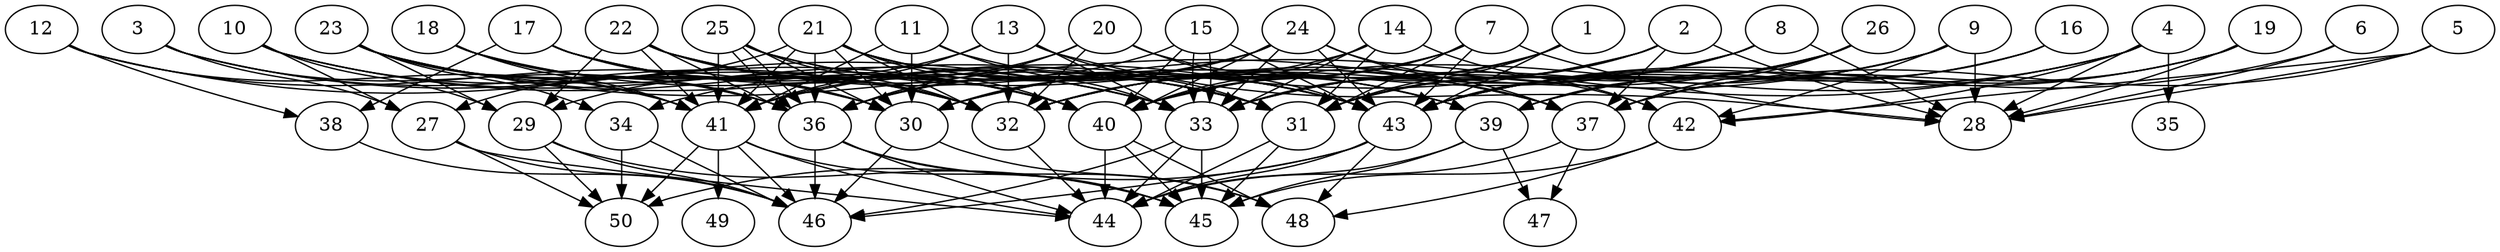 // DAG automatically generated by daggen at Tue Aug  6 16:32:29 2019
// ./daggen --dot -n 50 --ccr 0.3 --fat 0.8 --regular 0.5 --density 0.6 --mindata 5242880 --maxdata 52428800 
digraph G {
  1 [size="49346560", alpha="0.05", expect_size="14803968"] 
  1 -> 31 [size ="14803968"]
  1 -> 33 [size ="14803968"]
  1 -> 40 [size ="14803968"]
  1 -> 43 [size ="14803968"]
  2 [size="94095360", alpha="0.05", expect_size="28228608"] 
  2 -> 28 [size ="28228608"]
  2 -> 31 [size ="28228608"]
  2 -> 32 [size ="28228608"]
  2 -> 33 [size ="28228608"]
  2 -> 37 [size ="28228608"]
  2 -> 41 [size ="28228608"]
  3 [size="170168320", alpha="0.06", expect_size="51050496"] 
  3 -> 27 [size ="51050496"]
  3 -> 32 [size ="51050496"]
  3 -> 36 [size ="51050496"]
  3 -> 40 [size ="51050496"]
  4 [size="152405333", alpha="0.17", expect_size="45721600"] 
  4 -> 28 [size ="45721600"]
  4 -> 30 [size ="45721600"]
  4 -> 35 [size ="45721600"]
  4 -> 40 [size ="45721600"]
  4 -> 42 [size ="45721600"]
  4 -> 43 [size ="45721600"]
  5 [size="102161067", alpha="0.12", expect_size="30648320"] 
  5 -> 28 [size ="30648320"]
  5 -> 37 [size ="30648320"]
  5 -> 42 [size ="30648320"]
  6 [size="80452267", alpha="0.01", expect_size="24135680"] 
  6 -> 28 [size ="24135680"]
  6 -> 43 [size ="24135680"]
  7 [size="170257067", alpha="0.03", expect_size="51077120"] 
  7 -> 28 [size ="51077120"]
  7 -> 30 [size ="51077120"]
  7 -> 31 [size ="51077120"]
  7 -> 32 [size ="51077120"]
  7 -> 40 [size ="51077120"]
  7 -> 43 [size ="51077120"]
  8 [size="71444480", alpha="0.08", expect_size="21433344"] 
  8 -> 28 [size ="21433344"]
  8 -> 30 [size ="21433344"]
  8 -> 31 [size ="21433344"]
  8 -> 32 [size ="21433344"]
  8 -> 43 [size ="21433344"]
  9 [size="29846187", alpha="0.16", expect_size="8953856"] 
  9 -> 28 [size ="8953856"]
  9 -> 32 [size ="8953856"]
  9 -> 33 [size ="8953856"]
  9 -> 42 [size ="8953856"]
  9 -> 43 [size ="8953856"]
  10 [size="126122667", alpha="0.03", expect_size="37836800"] 
  10 -> 27 [size ="37836800"]
  10 -> 29 [size ="37836800"]
  10 -> 31 [size ="37836800"]
  10 -> 32 [size ="37836800"]
  10 -> 33 [size ="37836800"]
  11 [size="125825707", alpha="0.18", expect_size="37747712"] 
  11 -> 30 [size ="37747712"]
  11 -> 33 [size ="37747712"]
  11 -> 39 [size ="37747712"]
  11 -> 41 [size ="37747712"]
  12 [size="161993387", alpha="0.20", expect_size="48598016"] 
  12 -> 30 [size ="48598016"]
  12 -> 33 [size ="48598016"]
  12 -> 38 [size ="48598016"]
  12 -> 41 [size ="48598016"]
  13 [size="41157973", alpha="0.02", expect_size="12347392"] 
  13 -> 28 [size ="12347392"]
  13 -> 29 [size ="12347392"]
  13 -> 31 [size ="12347392"]
  13 -> 32 [size ="12347392"]
  13 -> 33 [size ="12347392"]
  13 -> 41 [size ="12347392"]
  14 [size="92269227", alpha="0.03", expect_size="27680768"] 
  14 -> 31 [size ="27680768"]
  14 -> 33 [size ="27680768"]
  14 -> 36 [size ="27680768"]
  14 -> 40 [size ="27680768"]
  14 -> 42 [size ="27680768"]
  15 [size="71581013", alpha="0.07", expect_size="21474304"] 
  15 -> 33 [size ="21474304"]
  15 -> 33 [size ="21474304"]
  15 -> 36 [size ="21474304"]
  15 -> 40 [size ="21474304"]
  15 -> 43 [size ="21474304"]
  16 [size="166765227", alpha="0.18", expect_size="50029568"] 
  16 -> 37 [size ="50029568"]
  16 -> 39 [size ="50029568"]
  16 -> 43 [size ="50029568"]
  17 [size="20237653", alpha="0.00", expect_size="6071296"] 
  17 -> 30 [size ="6071296"]
  17 -> 31 [size ="6071296"]
  17 -> 32 [size ="6071296"]
  17 -> 33 [size ="6071296"]
  17 -> 38 [size ="6071296"]
  17 -> 40 [size ="6071296"]
  18 [size="42700800", alpha="0.15", expect_size="12810240"] 
  18 -> 30 [size ="12810240"]
  18 -> 31 [size ="12810240"]
  18 -> 32 [size ="12810240"]
  18 -> 36 [size ="12810240"]
  18 -> 41 [size ="12810240"]
  19 [size="105724587", alpha="0.14", expect_size="31717376"] 
  19 -> 28 [size ="31717376"]
  19 -> 37 [size ="31717376"]
  19 -> 39 [size ="31717376"]
  19 -> 43 [size ="31717376"]
  20 [size="78182400", alpha="0.06", expect_size="23454720"] 
  20 -> 32 [size ="23454720"]
  20 -> 36 [size ="23454720"]
  20 -> 37 [size ="23454720"]
  20 -> 41 [size ="23454720"]
  20 -> 43 [size ="23454720"]
  21 [size="100618240", alpha="0.03", expect_size="30185472"] 
  21 -> 27 [size ="30185472"]
  21 -> 30 [size ="30185472"]
  21 -> 31 [size ="30185472"]
  21 -> 32 [size ="30185472"]
  21 -> 36 [size ="30185472"]
  21 -> 39 [size ="30185472"]
  21 -> 40 [size ="30185472"]
  21 -> 41 [size ="30185472"]
  21 -> 43 [size ="30185472"]
  22 [size="84261547", alpha="0.09", expect_size="25278464"] 
  22 -> 29 [size ="25278464"]
  22 -> 32 [size ="25278464"]
  22 -> 36 [size ="25278464"]
  22 -> 39 [size ="25278464"]
  22 -> 40 [size ="25278464"]
  22 -> 41 [size ="25278464"]
  22 -> 43 [size ="25278464"]
  23 [size="80882347", alpha="0.15", expect_size="24264704"] 
  23 -> 29 [size ="24264704"]
  23 -> 30 [size ="24264704"]
  23 -> 34 [size ="24264704"]
  23 -> 36 [size ="24264704"]
  23 -> 37 [size ="24264704"]
  23 -> 40 [size ="24264704"]
  23 -> 41 [size ="24264704"]
  23 -> 43 [size ="24264704"]
  24 [size="97778347", alpha="0.18", expect_size="29333504"] 
  24 -> 30 [size ="29333504"]
  24 -> 33 [size ="29333504"]
  24 -> 34 [size ="29333504"]
  24 -> 36 [size ="29333504"]
  24 -> 37 [size ="29333504"]
  24 -> 40 [size ="29333504"]
  24 -> 42 [size ="29333504"]
  24 -> 43 [size ="29333504"]
  25 [size="120634027", alpha="0.12", expect_size="36190208"] 
  25 -> 30 [size ="36190208"]
  25 -> 32 [size ="36190208"]
  25 -> 36 [size ="36190208"]
  25 -> 36 [size ="36190208"]
  25 -> 37 [size ="36190208"]
  25 -> 41 [size ="36190208"]
  25 -> 43 [size ="36190208"]
  26 [size="173677227", alpha="0.14", expect_size="52103168"] 
  26 -> 31 [size ="52103168"]
  26 -> 32 [size ="52103168"]
  26 -> 33 [size ="52103168"]
  26 -> 37 [size ="52103168"]
  26 -> 39 [size ="52103168"]
  26 -> 43 [size ="52103168"]
  27 [size="154275840", alpha="0.15", expect_size="46282752"] 
  27 -> 44 [size ="46282752"]
  27 -> 46 [size ="46282752"]
  27 -> 50 [size ="46282752"]
  28 [size="157713067", alpha="0.03", expect_size="47313920"] 
  29 [size="117285547", alpha="0.13", expect_size="35185664"] 
  29 -> 45 [size ="35185664"]
  29 -> 46 [size ="35185664"]
  29 -> 50 [size ="35185664"]
  30 [size="66484907", alpha="0.17", expect_size="19945472"] 
  30 -> 46 [size ="19945472"]
  30 -> 48 [size ="19945472"]
  31 [size="115456000", alpha="0.14", expect_size="34636800"] 
  31 -> 44 [size ="34636800"]
  31 -> 45 [size ="34636800"]
  32 [size="138789547", alpha="0.10", expect_size="41636864"] 
  32 -> 44 [size ="41636864"]
  33 [size="55814827", alpha="0.08", expect_size="16744448"] 
  33 -> 44 [size ="16744448"]
  33 -> 45 [size ="16744448"]
  33 -> 46 [size ="16744448"]
  34 [size="19230720", alpha="0.16", expect_size="5769216"] 
  34 -> 46 [size ="5769216"]
  34 -> 50 [size ="5769216"]
  35 [size="163966293", alpha="0.12", expect_size="49189888"] 
  36 [size="102847147", alpha="0.06", expect_size="30854144"] 
  36 -> 44 [size ="30854144"]
  36 -> 45 [size ="30854144"]
  36 -> 46 [size ="30854144"]
  36 -> 48 [size ="30854144"]
  37 [size="56135680", alpha="0.20", expect_size="16840704"] 
  37 -> 44 [size ="16840704"]
  37 -> 47 [size ="16840704"]
  38 [size="19329707", alpha="0.18", expect_size="5798912"] 
  38 -> 46 [size ="5798912"]
  39 [size="46400853", alpha="0.06", expect_size="13920256"] 
  39 -> 44 [size ="13920256"]
  39 -> 45 [size ="13920256"]
  39 -> 47 [size ="13920256"]
  40 [size="149715627", alpha="0.03", expect_size="44914688"] 
  40 -> 44 [size ="44914688"]
  40 -> 45 [size ="44914688"]
  40 -> 48 [size ="44914688"]
  41 [size="123351040", alpha="0.10", expect_size="37005312"] 
  41 -> 44 [size ="37005312"]
  41 -> 45 [size ="37005312"]
  41 -> 46 [size ="37005312"]
  41 -> 49 [size ="37005312"]
  41 -> 50 [size ="37005312"]
  42 [size="75659947", alpha="0.06", expect_size="22697984"] 
  42 -> 45 [size ="22697984"]
  42 -> 48 [size ="22697984"]
  43 [size="151159467", alpha="0.09", expect_size="45347840"] 
  43 -> 44 [size ="45347840"]
  43 -> 46 [size ="45347840"]
  43 -> 48 [size ="45347840"]
  43 -> 50 [size ="45347840"]
  44 [size="58958507", alpha="0.03", expect_size="17687552"] 
  45 [size="31136427", alpha="0.10", expect_size="9340928"] 
  46 [size="121801387", alpha="0.17", expect_size="36540416"] 
  47 [size="165672960", alpha="0.01", expect_size="49701888"] 
  48 [size="165512533", alpha="0.03", expect_size="49653760"] 
  49 [size="146544640", alpha="0.18", expect_size="43963392"] 
  50 [size="39731200", alpha="0.19", expect_size="11919360"] 
}
